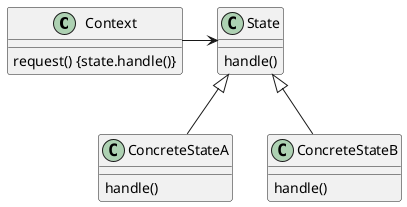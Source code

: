@startuml
class Context {
request() {state.handle()}
}
class State {
handle()
}
Context --right> State
class ConcreteStateA {
handle()
}
ConcreteStateA --up|> State
class ConcreteStateB {
handle()
}
ConcreteStateB --up|> State
@enduml